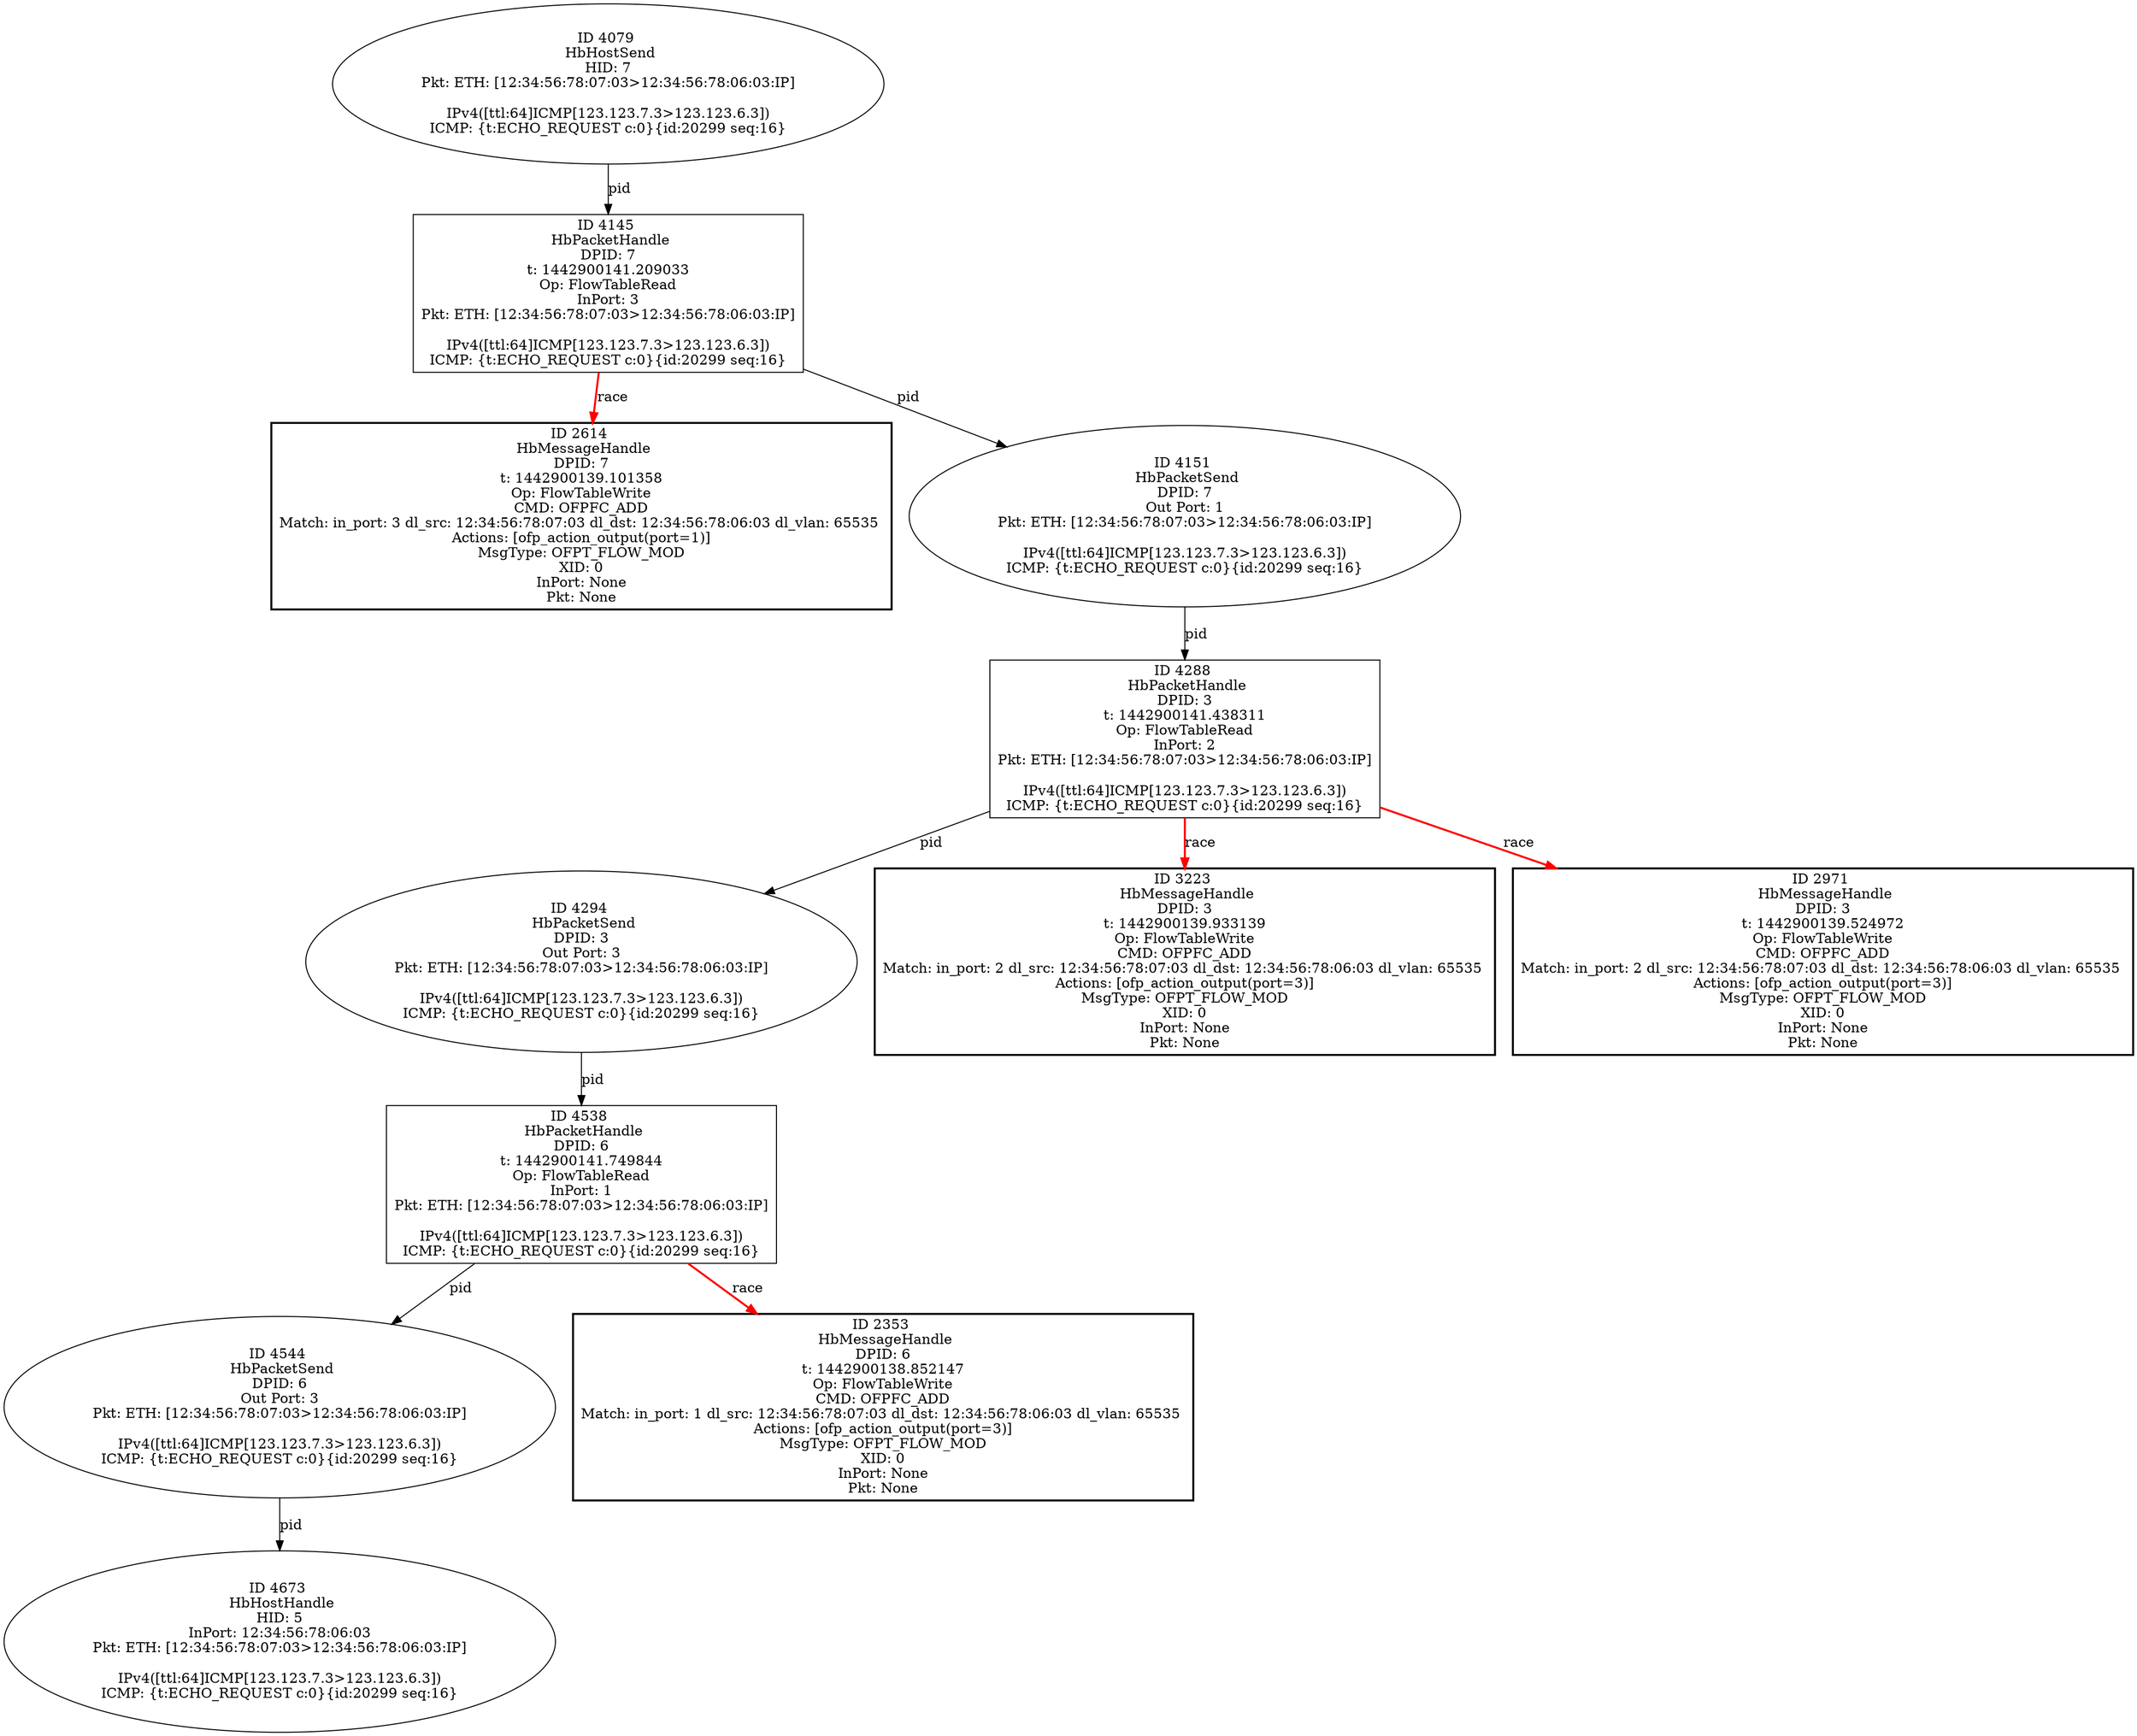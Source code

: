 strict digraph G {
4288 [shape=box, event=<hb_events.HbPacketHandle object at 0x10bb4cfd0>, label="ID 4288 
 HbPacketHandle
DPID: 3
t: 1442900141.438311
Op: FlowTableRead
InPort: 2
Pkt: ETH: [12:34:56:78:07:03>12:34:56:78:06:03:IP]

IPv4([ttl:64]ICMP[123.123.7.3>123.123.6.3])
ICMP: {t:ECHO_REQUEST c:0}{id:20299 seq:16}"];
4544 [shape=oval, event=<hb_events.HbPacketSend object at 0x10bca8f90>, label="ID 4544 
 HbPacketSend
DPID: 6
Out Port: 3
Pkt: ETH: [12:34:56:78:07:03>12:34:56:78:06:03:IP]

IPv4([ttl:64]ICMP[123.123.7.3>123.123.6.3])
ICMP: {t:ECHO_REQUEST c:0}{id:20299 seq:16}"];
4294 [shape=oval, event=<hb_events.HbPacketSend object at 0x10bb58190>, label="ID 4294 
 HbPacketSend
DPID: 3
Out Port: 3
Pkt: ETH: [12:34:56:78:07:03>12:34:56:78:06:03:IP]

IPv4([ttl:64]ICMP[123.123.7.3>123.123.6.3])
ICMP: {t:ECHO_REQUEST c:0}{id:20299 seq:16}"];
4673 [shape=oval, event=<hb_events.HbHostHandle object at 0x10bd4a050>, label="ID 4673 
 HbHostHandle
HID: 5
InPort: 12:34:56:78:06:03
Pkt: ETH: [12:34:56:78:07:03>12:34:56:78:06:03:IP]

IPv4([ttl:64]ICMP[123.123.7.3>123.123.6.3])
ICMP: {t:ECHO_REQUEST c:0}{id:20299 seq:16}"];
3223 [shape=box, style=bold, event=<hb_events.HbMessageHandle object at 0x10b64b190>, label="ID 3223 
 HbMessageHandle
DPID: 3
t: 1442900139.933139
Op: FlowTableWrite
CMD: OFPFC_ADD
Match: in_port: 2 dl_src: 12:34:56:78:07:03 dl_dst: 12:34:56:78:06:03 dl_vlan: 65535 
Actions: [ofp_action_output(port=3)]
MsgType: OFPT_FLOW_MOD
XID: 0
InPort: None
Pkt: None"];
2353 [shape=box, style=bold, event=<hb_events.HbMessageHandle object at 0x10af7a550>, label="ID 2353 
 HbMessageHandle
DPID: 6
t: 1442900138.852147
Op: FlowTableWrite
CMD: OFPFC_ADD
Match: in_port: 1 dl_src: 12:34:56:78:07:03 dl_dst: 12:34:56:78:06:03 dl_vlan: 65535 
Actions: [ofp_action_output(port=3)]
MsgType: OFPT_FLOW_MOD
XID: 0
InPort: None
Pkt: None"];
4079 [shape=oval, event=<hb_events.HbHostSend object at 0x10ba08a50>, label="ID 4079 
 HbHostSend
HID: 7
Pkt: ETH: [12:34:56:78:07:03>12:34:56:78:06:03:IP]

IPv4([ttl:64]ICMP[123.123.7.3>123.123.6.3])
ICMP: {t:ECHO_REQUEST c:0}{id:20299 seq:16}"];
4145 [shape=box, event=<hb_events.HbPacketHandle object at 0x10ba7ee10>, label="ID 4145 
 HbPacketHandle
DPID: 7
t: 1442900141.209033
Op: FlowTableRead
InPort: 3
Pkt: ETH: [12:34:56:78:07:03>12:34:56:78:06:03:IP]

IPv4([ttl:64]ICMP[123.123.7.3>123.123.6.3])
ICMP: {t:ECHO_REQUEST c:0}{id:20299 seq:16}"];
2614 [shape=box, style=bold, event=<hb_events.HbMessageHandle object at 0x10b1ad2d0>, label="ID 2614 
 HbMessageHandle
DPID: 7
t: 1442900139.101358
Op: FlowTableWrite
CMD: OFPFC_ADD
Match: in_port: 3 dl_src: 12:34:56:78:07:03 dl_dst: 12:34:56:78:06:03 dl_vlan: 65535 
Actions: [ofp_action_output(port=1)]
MsgType: OFPT_FLOW_MOD
XID: 0
InPort: None
Pkt: None"];
4151 [shape=oval, event=<hb_events.HbPacketSend object at 0x10ba85090>, label="ID 4151 
 HbPacketSend
DPID: 7
Out Port: 1
Pkt: ETH: [12:34:56:78:07:03>12:34:56:78:06:03:IP]

IPv4([ttl:64]ICMP[123.123.7.3>123.123.6.3])
ICMP: {t:ECHO_REQUEST c:0}{id:20299 seq:16}"];
4538 [shape=box, event=<hb_events.HbPacketHandle object at 0x10bca1110>, label="ID 4538 
 HbPacketHandle
DPID: 6
t: 1442900141.749844
Op: FlowTableRead
InPort: 1
Pkt: ETH: [12:34:56:78:07:03>12:34:56:78:06:03:IP]

IPv4([ttl:64]ICMP[123.123.7.3>123.123.6.3])
ICMP: {t:ECHO_REQUEST c:0}{id:20299 seq:16}"];
2971 [shape=box, style=bold, event=<hb_events.HbMessageHandle object at 0x10b522090>, label="ID 2971 
 HbMessageHandle
DPID: 3
t: 1442900139.524972
Op: FlowTableWrite
CMD: OFPFC_ADD
Match: in_port: 2 dl_src: 12:34:56:78:07:03 dl_dst: 12:34:56:78:06:03 dl_vlan: 65535 
Actions: [ofp_action_output(port=3)]
MsgType: OFPT_FLOW_MOD
XID: 0
InPort: None
Pkt: None"];
4288 -> 2971  [harmful=True, color=red, style=bold, rel=race, label=race];
4288 -> 4294  [rel=pid, label=pid];
4288 -> 3223  [harmful=True, color=red, style=bold, rel=race, label=race];
4544 -> 4673  [rel=pid, label=pid];
4294 -> 4538  [rel=pid, label=pid];
4079 -> 4145  [rel=pid, label=pid];
4145 -> 2614  [harmful=True, color=red, style=bold, rel=race, label=race];
4145 -> 4151  [rel=pid, label=pid];
4151 -> 4288  [rel=pid, label=pid];
4538 -> 4544  [rel=pid, label=pid];
4538 -> 2353  [harmful=True, color=red, style=bold, rel=race, label=race];
}
